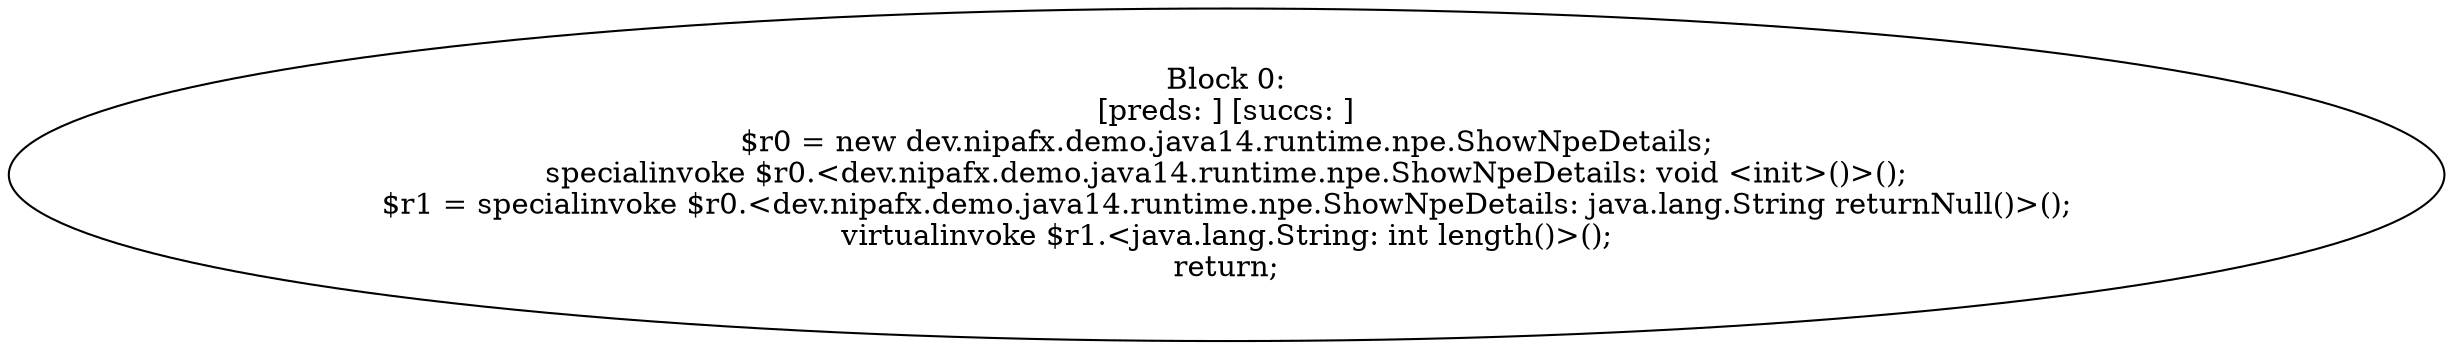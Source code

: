digraph "unitGraph" {
    "Block 0:
[preds: ] [succs: ]
$r0 = new dev.nipafx.demo.java14.runtime.npe.ShowNpeDetails;
specialinvoke $r0.<dev.nipafx.demo.java14.runtime.npe.ShowNpeDetails: void <init>()>();
$r1 = specialinvoke $r0.<dev.nipafx.demo.java14.runtime.npe.ShowNpeDetails: java.lang.String returnNull()>();
virtualinvoke $r1.<java.lang.String: int length()>();
return;
"
}
